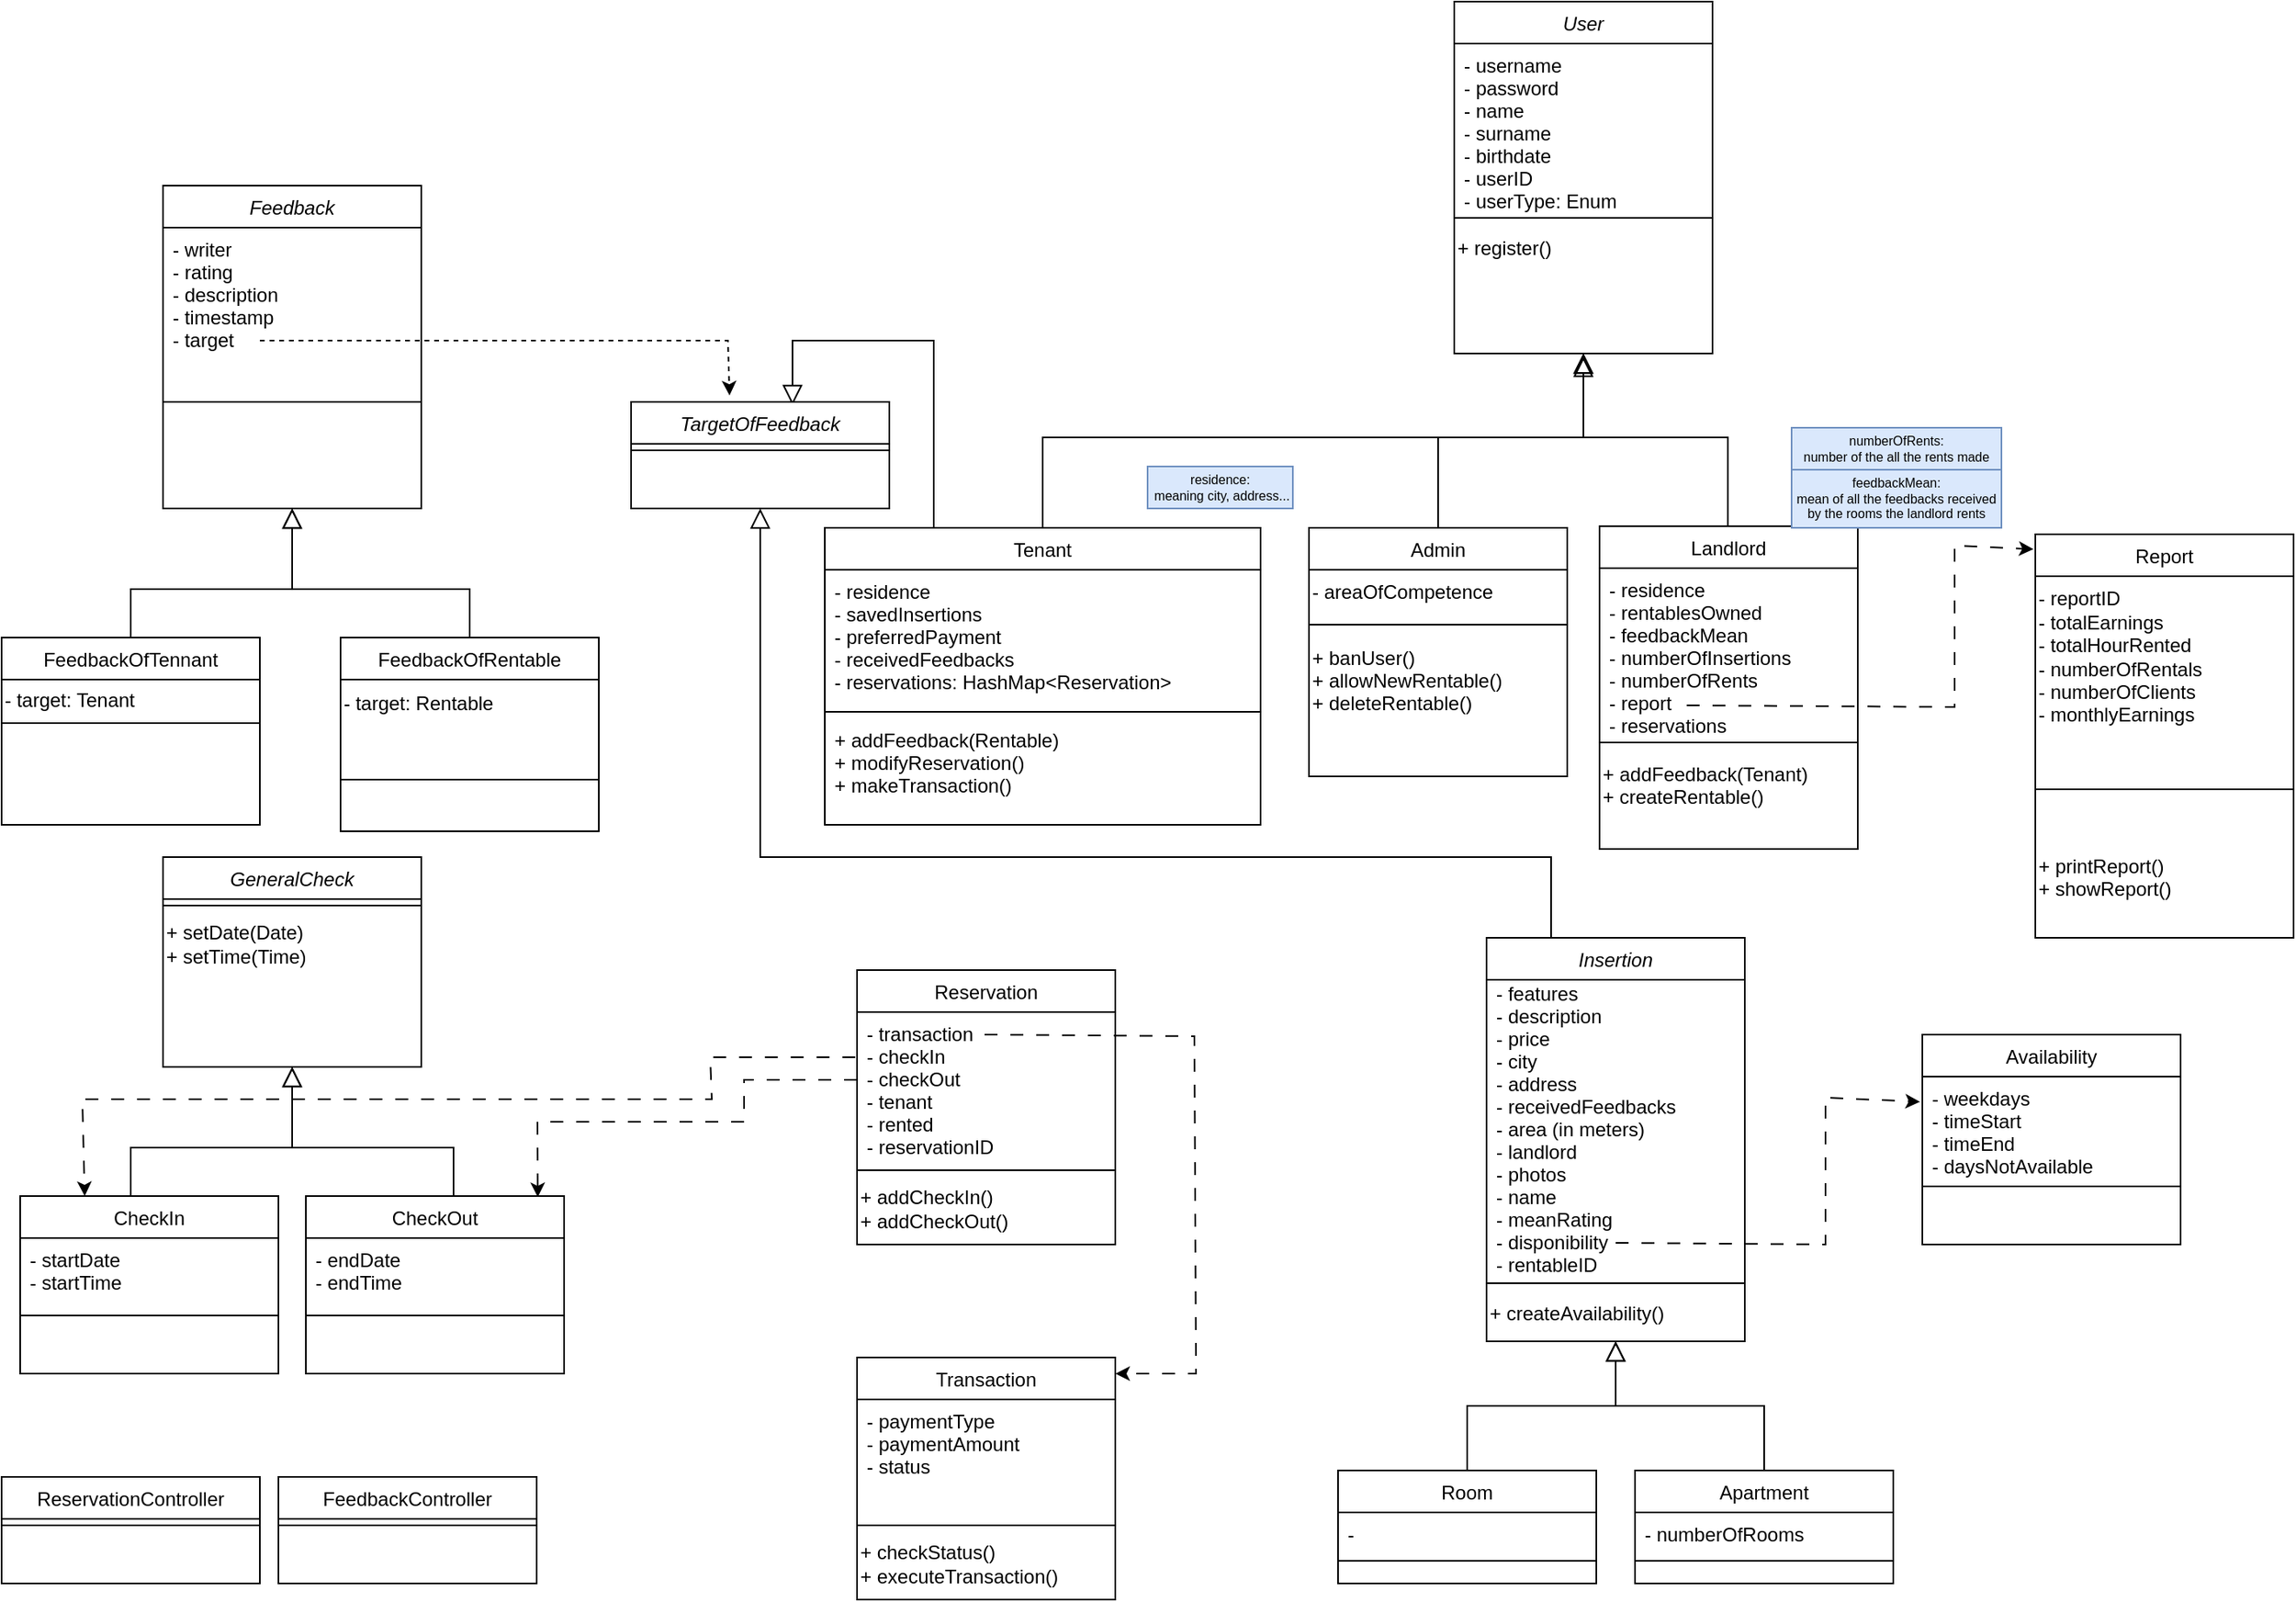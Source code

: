 <mxfile version="22.1.3" type="github">
  <diagram id="C5RBs43oDa-KdzZeNtuy" name="Page-1">
    <mxGraphModel dx="2195" dy="731" grid="1" gridSize="10" guides="1" tooltips="1" connect="1" arrows="1" fold="1" page="1" pageScale="1" pageWidth="827" pageHeight="1169" math="0" shadow="0">
      <root>
        <mxCell id="WIyWlLk6GJQsqaUBKTNV-0" />
        <mxCell id="WIyWlLk6GJQsqaUBKTNV-1" parent="WIyWlLk6GJQsqaUBKTNV-0" />
        <mxCell id="zkfFHV4jXpPFQw0GAbJ--0" value="User" style="swimlane;fontStyle=2;align=center;verticalAlign=top;childLayout=stackLayout;horizontal=1;startSize=26;horizontalStack=0;resizeParent=1;resizeLast=0;collapsible=1;marginBottom=0;rounded=0;shadow=0;strokeWidth=1;" parent="WIyWlLk6GJQsqaUBKTNV-1" vertex="1">
          <mxGeometry x="220" y="40" width="160" height="218" as="geometry">
            <mxRectangle x="220" y="40" width="160" height="26" as="alternateBounds" />
          </mxGeometry>
        </mxCell>
        <mxCell id="zkfFHV4jXpPFQw0GAbJ--1" value="- username&#xa;- password&#xa;- name&#xa;- surname&#xa;- birthdate&#xa;- userID&#xa;- userType: Enum&#xa;" style="text;align=left;verticalAlign=top;spacingLeft=4;spacingRight=4;overflow=hidden;rotatable=0;points=[[0,0.5],[1,0.5]];portConstraint=eastwest;" parent="zkfFHV4jXpPFQw0GAbJ--0" vertex="1">
          <mxGeometry y="26" width="160" height="104" as="geometry" />
        </mxCell>
        <mxCell id="zkfFHV4jXpPFQw0GAbJ--4" value="" style="line;html=1;strokeWidth=1;align=left;verticalAlign=middle;spacingTop=-1;spacingLeft=3;spacingRight=3;rotatable=0;labelPosition=right;points=[];portConstraint=eastwest;" parent="zkfFHV4jXpPFQw0GAbJ--0" vertex="1">
          <mxGeometry y="130" width="160" height="8" as="geometry" />
        </mxCell>
        <mxCell id="p2NiV_iMH0gN7rx2WyT5-13" value="+ register()" style="text;html=1;align=left;verticalAlign=middle;resizable=0;points=[];autosize=1;strokeColor=none;fillColor=none;" parent="zkfFHV4jXpPFQw0GAbJ--0" vertex="1">
          <mxGeometry y="138" width="160" height="30" as="geometry" />
        </mxCell>
        <mxCell id="zkfFHV4jXpPFQw0GAbJ--6" value="Tenant" style="swimlane;fontStyle=0;align=center;verticalAlign=top;childLayout=stackLayout;horizontal=1;startSize=26;horizontalStack=0;resizeParent=1;resizeLast=0;collapsible=1;marginBottom=0;rounded=0;shadow=0;strokeWidth=1;" parent="WIyWlLk6GJQsqaUBKTNV-1" vertex="1">
          <mxGeometry x="-170" y="366" width="270" height="184" as="geometry">
            <mxRectangle x="130" y="380" width="160" height="26" as="alternateBounds" />
          </mxGeometry>
        </mxCell>
        <mxCell id="zkfFHV4jXpPFQw0GAbJ--7" value="- residence&#xa;- savedInsertions&#xa;- preferredPayment&#xa;- receivedFeedbacks&#xa;- reservations: HashMap&lt;Reservation&gt;&#xa;&#xa;" style="text;align=left;verticalAlign=top;spacingLeft=4;spacingRight=4;overflow=hidden;rotatable=0;points=[[0,0.5],[1,0.5]];portConstraint=eastwest;" parent="zkfFHV4jXpPFQw0GAbJ--6" vertex="1">
          <mxGeometry y="26" width="270" height="84" as="geometry" />
        </mxCell>
        <mxCell id="zkfFHV4jXpPFQw0GAbJ--9" value="" style="line;html=1;strokeWidth=1;align=left;verticalAlign=middle;spacingTop=-1;spacingLeft=3;spacingRight=3;rotatable=0;labelPosition=right;points=[];portConstraint=eastwest;" parent="zkfFHV4jXpPFQw0GAbJ--6" vertex="1">
          <mxGeometry y="110" width="270" height="8" as="geometry" />
        </mxCell>
        <mxCell id="zkfFHV4jXpPFQw0GAbJ--11" value="+ addFeedback(Rentable)&#xa;+ modifyReservation()&#xa;+ makeTransaction()&#xa;&#xa;" style="text;align=left;verticalAlign=top;spacingLeft=4;spacingRight=4;overflow=hidden;rotatable=0;points=[[0,0.5],[1,0.5]];portConstraint=eastwest;" parent="zkfFHV4jXpPFQw0GAbJ--6" vertex="1">
          <mxGeometry y="118" width="270" height="62" as="geometry" />
        </mxCell>
        <mxCell id="zkfFHV4jXpPFQw0GAbJ--12" value="" style="endArrow=block;endSize=10;endFill=0;shadow=0;strokeWidth=1;rounded=0;edgeStyle=elbowEdgeStyle;elbow=vertical;" parent="WIyWlLk6GJQsqaUBKTNV-1" source="zkfFHV4jXpPFQw0GAbJ--6" target="zkfFHV4jXpPFQw0GAbJ--0" edge="1">
          <mxGeometry width="160" relative="1" as="geometry">
            <mxPoint x="200" y="203" as="sourcePoint" />
            <mxPoint x="200" y="203" as="targetPoint" />
            <Array as="points">
              <mxPoint x="160" y="310" />
            </Array>
          </mxGeometry>
        </mxCell>
        <mxCell id="zkfFHV4jXpPFQw0GAbJ--13" value="Landlord" style="swimlane;fontStyle=0;align=center;verticalAlign=top;childLayout=stackLayout;horizontal=1;startSize=26;horizontalStack=0;resizeParent=1;resizeLast=0;collapsible=1;marginBottom=0;rounded=0;shadow=0;strokeWidth=1;" parent="WIyWlLk6GJQsqaUBKTNV-1" vertex="1">
          <mxGeometry x="310" y="365" width="160" height="200" as="geometry">
            <mxRectangle x="340" y="380" width="170" height="26" as="alternateBounds" />
          </mxGeometry>
        </mxCell>
        <mxCell id="zkfFHV4jXpPFQw0GAbJ--14" value="- residence&#xa;- rentablesOwned&#xa;- feedbackMean&#xa;- numberOfInsertions&#xa;- numberOfRents&#xa;- report&#xa;- reservations&#xa;" style="text;align=left;verticalAlign=top;spacingLeft=4;spacingRight=4;overflow=hidden;rotatable=0;points=[[0,0.5],[1,0.5]];portConstraint=eastwest;" parent="zkfFHV4jXpPFQw0GAbJ--13" vertex="1">
          <mxGeometry y="26" width="160" height="104" as="geometry" />
        </mxCell>
        <mxCell id="zkfFHV4jXpPFQw0GAbJ--15" value="" style="line;html=1;strokeWidth=1;align=left;verticalAlign=middle;spacingTop=-1;spacingLeft=3;spacingRight=3;rotatable=0;labelPosition=right;points=[];portConstraint=eastwest;" parent="zkfFHV4jXpPFQw0GAbJ--13" vertex="1">
          <mxGeometry y="130" width="160" height="8" as="geometry" />
        </mxCell>
        <mxCell id="p2NiV_iMH0gN7rx2WyT5-9" value="&lt;div&gt;+ addFeedback(Tenant)&lt;/div&gt;&lt;div&gt;+ createRentable()&lt;/div&gt;&lt;div&gt;&lt;br&gt;&lt;/div&gt;" style="text;html=1;align=left;verticalAlign=middle;resizable=0;points=[];autosize=1;strokeColor=none;fillColor=none;" parent="zkfFHV4jXpPFQw0GAbJ--13" vertex="1">
          <mxGeometry y="138" width="160" height="60" as="geometry" />
        </mxCell>
        <mxCell id="zkfFHV4jXpPFQw0GAbJ--16" value="" style="endArrow=block;endSize=10;endFill=0;shadow=0;strokeWidth=1;rounded=0;edgeStyle=elbowEdgeStyle;elbow=vertical;" parent="WIyWlLk6GJQsqaUBKTNV-1" edge="1">
          <mxGeometry width="160" relative="1" as="geometry">
            <mxPoint x="389.52" y="365" as="sourcePoint" />
            <mxPoint x="300" y="260" as="targetPoint" />
            <Array as="points">
              <mxPoint x="350" y="310" />
            </Array>
          </mxGeometry>
        </mxCell>
        <mxCell id="zkfFHV4jXpPFQw0GAbJ--17" value="FeedbackOfTennant" style="swimlane;fontStyle=0;align=center;verticalAlign=top;childLayout=stackLayout;horizontal=1;startSize=26;horizontalStack=0;resizeParent=1;resizeLast=0;collapsible=1;marginBottom=0;rounded=0;shadow=0;strokeWidth=1;" parent="WIyWlLk6GJQsqaUBKTNV-1" vertex="1">
          <mxGeometry x="-680" y="434" width="160" height="116" as="geometry">
            <mxRectangle x="550" y="140" width="160" height="26" as="alternateBounds" />
          </mxGeometry>
        </mxCell>
        <mxCell id="zkfFHV4jXpPFQw0GAbJ--23" value="" style="line;html=1;strokeWidth=1;align=left;verticalAlign=middle;spacingTop=-1;spacingLeft=3;spacingRight=3;rotatable=0;labelPosition=right;points=[];portConstraint=eastwest;" parent="zkfFHV4jXpPFQw0GAbJ--17" vertex="1">
          <mxGeometry y="26" width="160" height="54" as="geometry" />
        </mxCell>
        <mxCell id="wfxfI5iOZnwXjlkPvfiG-5" value="Report" style="swimlane;fontStyle=0;align=center;verticalAlign=top;childLayout=stackLayout;horizontal=1;startSize=26;horizontalStack=0;resizeParent=1;resizeLast=0;collapsible=1;marginBottom=0;rounded=0;shadow=0;strokeWidth=1;" parent="WIyWlLk6GJQsqaUBKTNV-1" vertex="1">
          <mxGeometry x="580" y="370" width="160" height="250" as="geometry">
            <mxRectangle x="340" y="380" width="170" height="26" as="alternateBounds" />
          </mxGeometry>
        </mxCell>
        <mxCell id="p2NiV_iMH0gN7rx2WyT5-6" value="&lt;div&gt;- reportID&lt;/div&gt;&lt;div&gt;- totalEarnings&lt;/div&gt;&lt;div&gt;- totalHourRented&lt;/div&gt;&lt;div&gt;- numberOfRentals&lt;/div&gt;&lt;div&gt;- numberOfClients&lt;br&gt;&lt;/div&gt;&lt;div&gt;- monthlyEarnings&lt;br&gt;&lt;/div&gt;" style="text;html=1;align=left;verticalAlign=middle;resizable=0;points=[];autosize=1;strokeColor=none;fillColor=none;" parent="wfxfI5iOZnwXjlkPvfiG-5" vertex="1">
          <mxGeometry y="26" width="160" height="100" as="geometry" />
        </mxCell>
        <mxCell id="wfxfI5iOZnwXjlkPvfiG-7" value="" style="line;html=1;strokeWidth=1;align=left;verticalAlign=middle;spacingTop=-1;spacingLeft=3;spacingRight=3;rotatable=0;labelPosition=right;points=[];portConstraint=eastwest;" parent="wfxfI5iOZnwXjlkPvfiG-5" vertex="1">
          <mxGeometry y="126" width="160" height="64" as="geometry" />
        </mxCell>
        <mxCell id="p2NiV_iMH0gN7rx2WyT5-11" value="&lt;div&gt;+ printReport()&lt;/div&gt;&lt;div&gt;+ showReport()&lt;/div&gt;&lt;div&gt;&lt;br&gt;&lt;/div&gt;" style="text;html=1;align=left;verticalAlign=middle;resizable=0;points=[];autosize=1;strokeColor=none;fillColor=none;" parent="wfxfI5iOZnwXjlkPvfiG-5" vertex="1">
          <mxGeometry y="190" width="160" height="60" as="geometry" />
        </mxCell>
        <mxCell id="wfxfI5iOZnwXjlkPvfiG-14" value="Insertion" style="swimlane;fontStyle=2;align=center;verticalAlign=top;childLayout=stackLayout;horizontal=1;startSize=26;horizontalStack=0;resizeParent=1;resizeLast=0;collapsible=1;marginBottom=0;rounded=0;shadow=0;strokeWidth=1;" parent="WIyWlLk6GJQsqaUBKTNV-1" vertex="1">
          <mxGeometry x="240" y="620" width="160" height="250" as="geometry">
            <mxRectangle x="340" y="380" width="170" height="26" as="alternateBounds" />
          </mxGeometry>
        </mxCell>
        <mxCell id="wfxfI5iOZnwXjlkPvfiG-15" value="- features&#xa;- description&#xa;- price&#xa;- city&#xa;- address&#xa;- receivedFeedbacks&#xa;- area (in meters)&#xa;- landlord&#xa;- photos&#xa;- name&#xa;- meanRating&#xa;- disponibility&#xa;- rentableID&#xa;&#xa;&#xa;&#xa;&#xa;&#xa;&#xa;" style="text;align=left;verticalAlign=middle;spacingLeft=4;spacingRight=4;overflow=hidden;rotatable=0;points=[[0,0.5],[1,0.5]];portConstraint=eastwest;labelPosition=center;verticalLabelPosition=middle;" parent="wfxfI5iOZnwXjlkPvfiG-14" vertex="1">
          <mxGeometry y="26" width="160" height="184" as="geometry" />
        </mxCell>
        <mxCell id="wfxfI5iOZnwXjlkPvfiG-16" value="" style="line;html=1;strokeWidth=1;align=left;verticalAlign=middle;spacingTop=-1;spacingLeft=3;spacingRight=3;rotatable=0;labelPosition=right;points=[];portConstraint=eastwest;" parent="wfxfI5iOZnwXjlkPvfiG-14" vertex="1">
          <mxGeometry y="210" width="160" height="8" as="geometry" />
        </mxCell>
        <mxCell id="p2NiV_iMH0gN7rx2WyT5-10" value="&lt;div&gt;+ createAvailability()&lt;/div&gt;" style="text;html=1;align=left;verticalAlign=middle;resizable=0;points=[];autosize=1;strokeColor=none;fillColor=none;" parent="wfxfI5iOZnwXjlkPvfiG-14" vertex="1">
          <mxGeometry y="218" width="160" height="30" as="geometry" />
        </mxCell>
        <mxCell id="wfxfI5iOZnwXjlkPvfiG-17" value="Room" style="swimlane;fontStyle=0;align=center;verticalAlign=top;childLayout=stackLayout;horizontal=1;startSize=26;horizontalStack=0;resizeParent=1;resizeLast=0;collapsible=1;marginBottom=0;rounded=0;shadow=0;strokeWidth=1;" parent="WIyWlLk6GJQsqaUBKTNV-1" vertex="1">
          <mxGeometry x="148" y="950" width="160" height="70" as="geometry">
            <mxRectangle x="340" y="380" width="170" height="26" as="alternateBounds" />
          </mxGeometry>
        </mxCell>
        <mxCell id="wfxfI5iOZnwXjlkPvfiG-18" value="- " style="text;align=left;verticalAlign=top;spacingLeft=4;spacingRight=4;overflow=hidden;rotatable=0;points=[[0,0.5],[1,0.5]];portConstraint=eastwest;" parent="wfxfI5iOZnwXjlkPvfiG-17" vertex="1">
          <mxGeometry y="26" width="160" height="26" as="geometry" />
        </mxCell>
        <mxCell id="wfxfI5iOZnwXjlkPvfiG-19" value="" style="line;html=1;strokeWidth=1;align=left;verticalAlign=middle;spacingTop=-1;spacingLeft=3;spacingRight=3;rotatable=0;labelPosition=right;points=[];portConstraint=eastwest;" parent="wfxfI5iOZnwXjlkPvfiG-17" vertex="1">
          <mxGeometry y="52" width="160" height="8" as="geometry" />
        </mxCell>
        <mxCell id="wfxfI5iOZnwXjlkPvfiG-20" value="Apartment" style="swimlane;fontStyle=0;align=center;verticalAlign=top;childLayout=stackLayout;horizontal=1;startSize=26;horizontalStack=0;resizeParent=1;resizeLast=0;collapsible=1;marginBottom=0;rounded=0;shadow=0;strokeWidth=1;" parent="WIyWlLk6GJQsqaUBKTNV-1" vertex="1">
          <mxGeometry x="332" y="950" width="160" height="70" as="geometry">
            <mxRectangle x="340" y="380" width="170" height="26" as="alternateBounds" />
          </mxGeometry>
        </mxCell>
        <mxCell id="wfxfI5iOZnwXjlkPvfiG-21" value="- numberOfRooms" style="text;align=left;verticalAlign=top;spacingLeft=4;spacingRight=4;overflow=hidden;rotatable=0;points=[[0,0.5],[1,0.5]];portConstraint=eastwest;" parent="wfxfI5iOZnwXjlkPvfiG-20" vertex="1">
          <mxGeometry y="26" width="160" height="26" as="geometry" />
        </mxCell>
        <mxCell id="wfxfI5iOZnwXjlkPvfiG-22" value="" style="line;html=1;strokeWidth=1;align=left;verticalAlign=middle;spacingTop=-1;spacingLeft=3;spacingRight=3;rotatable=0;labelPosition=right;points=[];portConstraint=eastwest;" parent="wfxfI5iOZnwXjlkPvfiG-20" vertex="1">
          <mxGeometry y="52" width="160" height="8" as="geometry" />
        </mxCell>
        <mxCell id="wfxfI5iOZnwXjlkPvfiG-23" value="Reservation" style="swimlane;fontStyle=0;align=center;verticalAlign=top;childLayout=stackLayout;horizontal=1;startSize=26;horizontalStack=0;resizeParent=1;resizeLast=0;collapsible=1;marginBottom=0;rounded=0;shadow=0;strokeWidth=1;" parent="WIyWlLk6GJQsqaUBKTNV-1" vertex="1">
          <mxGeometry x="-150" y="640" width="160" height="170" as="geometry">
            <mxRectangle x="340" y="380" width="170" height="26" as="alternateBounds" />
          </mxGeometry>
        </mxCell>
        <mxCell id="wfxfI5iOZnwXjlkPvfiG-24" value="- transaction&#xa;- checkIn&#xa;- checkOut&#xa;- tenant&#xa;- rented&#xa;- reservationID&#xa;&#xa;" style="text;align=left;verticalAlign=top;spacingLeft=4;spacingRight=4;overflow=hidden;rotatable=0;points=[[0,0.5],[1,0.5]];portConstraint=eastwest;" parent="wfxfI5iOZnwXjlkPvfiG-23" vertex="1">
          <mxGeometry y="26" width="160" height="94" as="geometry" />
        </mxCell>
        <mxCell id="wfxfI5iOZnwXjlkPvfiG-25" value="" style="line;html=1;strokeWidth=1;align=left;verticalAlign=middle;spacingTop=-1;spacingLeft=3;spacingRight=3;rotatable=0;labelPosition=right;points=[];portConstraint=eastwest;" parent="wfxfI5iOZnwXjlkPvfiG-23" vertex="1">
          <mxGeometry y="120" width="160" height="8" as="geometry" />
        </mxCell>
        <mxCell id="p2NiV_iMH0gN7rx2WyT5-7" value="&lt;div&gt;+ addCheckIn()&lt;/div&gt;&lt;div&gt;+ addCheckOut()&lt;/div&gt;" style="text;html=1;align=left;verticalAlign=middle;resizable=0;points=[];autosize=1;strokeColor=none;fillColor=none;" parent="wfxfI5iOZnwXjlkPvfiG-23" vertex="1">
          <mxGeometry y="128" width="160" height="40" as="geometry" />
        </mxCell>
        <mxCell id="wfxfI5iOZnwXjlkPvfiG-26" value="Transaction" style="swimlane;fontStyle=0;align=center;verticalAlign=top;childLayout=stackLayout;horizontal=1;startSize=26;horizontalStack=0;resizeParent=1;resizeLast=0;collapsible=1;marginBottom=0;rounded=0;shadow=0;strokeWidth=1;" parent="WIyWlLk6GJQsqaUBKTNV-1" vertex="1">
          <mxGeometry x="-150" y="880" width="160" height="150" as="geometry">
            <mxRectangle x="340" y="380" width="170" height="26" as="alternateBounds" />
          </mxGeometry>
        </mxCell>
        <mxCell id="wfxfI5iOZnwXjlkPvfiG-27" value="- paymentType&#xa;- paymentAmount&#xa;- status&#xa;" style="text;align=left;verticalAlign=top;spacingLeft=4;spacingRight=4;overflow=hidden;rotatable=0;points=[[0,0.5],[1,0.5]];portConstraint=eastwest;" parent="wfxfI5iOZnwXjlkPvfiG-26" vertex="1">
          <mxGeometry y="26" width="160" height="74" as="geometry" />
        </mxCell>
        <mxCell id="wfxfI5iOZnwXjlkPvfiG-28" value="" style="line;html=1;strokeWidth=1;align=left;verticalAlign=middle;spacingTop=-1;spacingLeft=3;spacingRight=3;rotatable=0;labelPosition=right;points=[];portConstraint=eastwest;" parent="wfxfI5iOZnwXjlkPvfiG-26" vertex="1">
          <mxGeometry y="100" width="160" height="8" as="geometry" />
        </mxCell>
        <mxCell id="p2NiV_iMH0gN7rx2WyT5-8" value="&lt;div&gt;+ checkStatus()&lt;br&gt;&lt;/div&gt;&lt;div&gt;+ executeTransaction()&lt;br&gt;&lt;/div&gt;" style="text;html=1;align=left;verticalAlign=middle;resizable=0;points=[];autosize=1;strokeColor=none;fillColor=none;" parent="wfxfI5iOZnwXjlkPvfiG-26" vertex="1">
          <mxGeometry y="108" width="160" height="40" as="geometry" />
        </mxCell>
        <mxCell id="wfxfI5iOZnwXjlkPvfiG-55" value="Feedback" style="swimlane;fontStyle=2;align=center;verticalAlign=top;childLayout=stackLayout;horizontal=1;startSize=26;horizontalStack=0;resizeParent=1;resizeLast=0;collapsible=1;marginBottom=0;rounded=0;shadow=0;strokeWidth=1;" parent="WIyWlLk6GJQsqaUBKTNV-1" vertex="1">
          <mxGeometry x="-580" y="154" width="160" height="200" as="geometry">
            <mxRectangle x="340" y="380" width="170" height="26" as="alternateBounds" />
          </mxGeometry>
        </mxCell>
        <mxCell id="wfxfI5iOZnwXjlkPvfiG-56" value="- writer&#xa;- rating&#xa;- description&#xa;- timestamp&#xa;- target&#xa;" style="text;align=left;verticalAlign=top;spacingLeft=4;spacingRight=4;overflow=hidden;rotatable=0;points=[[0,0.5],[1,0.5]];portConstraint=eastwest;" parent="wfxfI5iOZnwXjlkPvfiG-55" vertex="1">
          <mxGeometry y="26" width="160" height="104" as="geometry" />
        </mxCell>
        <mxCell id="wfxfI5iOZnwXjlkPvfiG-74" value="" style="endArrow=block;endSize=10;endFill=0;shadow=0;strokeWidth=1;rounded=0;edgeStyle=elbowEdgeStyle;elbow=vertical;exitX=0.25;exitY=0;exitDx=0;exitDy=0;" parent="wfxfI5iOZnwXjlkPvfiG-55" source="zkfFHV4jXpPFQw0GAbJ--6" edge="1">
          <mxGeometry width="160" relative="1" as="geometry">
            <mxPoint x="30" y="160.0" as="sourcePoint" />
            <mxPoint x="390" y="136" as="targetPoint" />
            <Array as="points">
              <mxPoint x="480" y="96" />
            </Array>
          </mxGeometry>
        </mxCell>
        <mxCell id="wfxfI5iOZnwXjlkPvfiG-57" value="" style="line;html=1;strokeWidth=1;align=left;verticalAlign=middle;spacingTop=-1;spacingLeft=3;spacingRight=3;rotatable=0;labelPosition=right;points=[];portConstraint=eastwest;" parent="wfxfI5iOZnwXjlkPvfiG-55" vertex="1">
          <mxGeometry y="130" width="160" height="8" as="geometry" />
        </mxCell>
        <mxCell id="wfxfI5iOZnwXjlkPvfiG-60" value="" style="endArrow=block;endSize=10;endFill=0;shadow=0;strokeWidth=1;rounded=0;edgeStyle=elbowEdgeStyle;elbow=vertical;exitX=0.5;exitY=0;exitDx=0;exitDy=0;" parent="WIyWlLk6GJQsqaUBKTNV-1" source="wfxfI5iOZnwXjlkPvfiG-2" edge="1">
          <mxGeometry width="160" relative="1" as="geometry">
            <mxPoint x="10" y="358.0" as="sourcePoint" />
            <mxPoint x="300" y="258" as="targetPoint" />
            <Array as="points">
              <mxPoint x="260" y="310" />
            </Array>
          </mxGeometry>
        </mxCell>
        <mxCell id="wfxfI5iOZnwXjlkPvfiG-61" value="" style="endArrow=block;endSize=10;endFill=0;shadow=0;strokeWidth=1;rounded=0;edgeStyle=elbowEdgeStyle;elbow=vertical;" parent="WIyWlLk6GJQsqaUBKTNV-1" edge="1">
          <mxGeometry width="160" relative="1" as="geometry">
            <mxPoint x="-390" y="434" as="sourcePoint" />
            <mxPoint x="-500" y="354" as="targetPoint" />
            <Array as="points">
              <mxPoint x="-450" y="404" />
            </Array>
          </mxGeometry>
        </mxCell>
        <mxCell id="wfxfI5iOZnwXjlkPvfiG-62" value="" style="endArrow=block;endSize=10;endFill=0;shadow=0;strokeWidth=1;rounded=0;edgeStyle=elbowEdgeStyle;elbow=vertical;" parent="WIyWlLk6GJQsqaUBKTNV-1" edge="1">
          <mxGeometry width="160" relative="1" as="geometry">
            <mxPoint x="-600" y="434" as="sourcePoint" />
            <mxPoint x="-500" y="354" as="targetPoint" />
            <Array as="points">
              <mxPoint x="-550" y="404" />
            </Array>
          </mxGeometry>
        </mxCell>
        <mxCell id="wfxfI5iOZnwXjlkPvfiG-63" value="" style="endArrow=block;endSize=10;endFill=0;shadow=0;strokeWidth=1;rounded=0;edgeStyle=elbowEdgeStyle;elbow=vertical;exitX=0.5;exitY=0;exitDx=0;exitDy=0;" parent="WIyWlLk6GJQsqaUBKTNV-1" source="wfxfI5iOZnwXjlkPvfiG-17" edge="1">
          <mxGeometry width="160" relative="1" as="geometry">
            <mxPoint x="310" y="890" as="sourcePoint" />
            <mxPoint x="320" y="870" as="targetPoint" />
            <Array as="points" />
          </mxGeometry>
        </mxCell>
        <mxCell id="wfxfI5iOZnwXjlkPvfiG-64" value="" style="endArrow=block;endSize=10;endFill=0;shadow=0;strokeWidth=1;rounded=0;edgeStyle=elbowEdgeStyle;elbow=vertical;exitX=0.5;exitY=0;exitDx=0;exitDy=0;entryX=0.5;entryY=1;entryDx=0;entryDy=0;" parent="WIyWlLk6GJQsqaUBKTNV-1" source="wfxfI5iOZnwXjlkPvfiG-20" target="wfxfI5iOZnwXjlkPvfiG-14" edge="1">
          <mxGeometry width="160" relative="1" as="geometry">
            <mxPoint x="320" y="900" as="sourcePoint" />
            <mxPoint x="390" y="790" as="targetPoint" />
            <Array as="points" />
          </mxGeometry>
        </mxCell>
        <mxCell id="wfxfI5iOZnwXjlkPvfiG-65" value="&lt;div style=&quot;font-size: 8px;&quot;&gt;feedbackMean:&lt;/div&gt;mean of all the feedbacks received by the rooms the landlord rents" style="text;html=1;strokeColor=#6c8ebf;fillColor=#dae8fc;align=center;verticalAlign=middle;whiteSpace=wrap;rounded=0;fontSize=8;" parent="WIyWlLk6GJQsqaUBKTNV-1" vertex="1">
          <mxGeometry x="429" y="330" width="130" height="36" as="geometry" />
        </mxCell>
        <mxCell id="wfxfI5iOZnwXjlkPvfiG-66" value="&lt;div style=&quot;font-size: 8px;&quot;&gt;numberOfRents:&lt;/div&gt;number of the all the rents made " style="text;html=1;strokeColor=#6c8ebf;fillColor=#dae8fc;align=center;verticalAlign=middle;whiteSpace=wrap;rounded=0;fontSize=8;" parent="WIyWlLk6GJQsqaUBKTNV-1" vertex="1">
          <mxGeometry x="429" y="304" width="130" height="26" as="geometry" />
        </mxCell>
        <mxCell id="wfxfI5iOZnwXjlkPvfiG-71" value="TargetOfFeedback" style="swimlane;fontStyle=2;align=center;verticalAlign=top;childLayout=stackLayout;horizontal=1;startSize=26;horizontalStack=0;resizeParent=1;resizeLast=0;collapsible=1;marginBottom=0;rounded=0;shadow=0;strokeWidth=1;" parent="WIyWlLk6GJQsqaUBKTNV-1" vertex="1">
          <mxGeometry x="-290" y="288" width="160" height="66" as="geometry">
            <mxRectangle x="340" y="380" width="170" height="26" as="alternateBounds" />
          </mxGeometry>
        </mxCell>
        <mxCell id="wfxfI5iOZnwXjlkPvfiG-73" value="" style="line;html=1;strokeWidth=1;align=left;verticalAlign=middle;spacingTop=-1;spacingLeft=3;spacingRight=3;rotatable=0;labelPosition=right;points=[];portConstraint=eastwest;" parent="wfxfI5iOZnwXjlkPvfiG-71" vertex="1">
          <mxGeometry y="26" width="160" height="8" as="geometry" />
        </mxCell>
        <mxCell id="wfxfI5iOZnwXjlkPvfiG-72" value="&#xa;" style="text;align=left;verticalAlign=top;spacingLeft=4;spacingRight=4;overflow=hidden;rotatable=0;points=[[0,0.5],[1,0.5]];portConstraint=eastwest;" parent="wfxfI5iOZnwXjlkPvfiG-71" vertex="1">
          <mxGeometry y="34" width="160" height="26" as="geometry" />
        </mxCell>
        <mxCell id="wfxfI5iOZnwXjlkPvfiG-76" value="" style="endArrow=block;endSize=10;endFill=0;shadow=0;strokeWidth=1;rounded=0;edgeStyle=elbowEdgeStyle;elbow=vertical;exitX=0.25;exitY=0;exitDx=0;exitDy=0;entryX=0.5;entryY=1;entryDx=0;entryDy=0;" parent="WIyWlLk6GJQsqaUBKTNV-1" source="wfxfI5iOZnwXjlkPvfiG-14" target="wfxfI5iOZnwXjlkPvfiG-71" edge="1">
          <mxGeometry width="160" relative="1" as="geometry">
            <mxPoint x="319" y="572" as="sourcePoint" />
            <mxPoint x="-100" y="530" as="targetPoint" />
            <Array as="points">
              <mxPoint x="40" y="570" />
            </Array>
          </mxGeometry>
        </mxCell>
        <mxCell id="wfxfI5iOZnwXjlkPvfiG-2" value="Admin" style="swimlane;fontStyle=0;align=center;verticalAlign=top;childLayout=stackLayout;horizontal=1;startSize=26;horizontalStack=0;resizeParent=1;resizeLast=0;collapsible=1;marginBottom=0;rounded=0;shadow=0;strokeWidth=1;" parent="WIyWlLk6GJQsqaUBKTNV-1" vertex="1">
          <mxGeometry x="130" y="366" width="160" height="154" as="geometry">
            <mxRectangle x="340" y="380" width="170" height="26" as="alternateBounds" />
          </mxGeometry>
        </mxCell>
        <mxCell id="wfxfI5iOZnwXjlkPvfiG-67" value="- areaOfCompetence" style="text;html=1;align=left;verticalAlign=top;resizable=0;points=[];autosize=1;strokeColor=none;fillColor=none;" parent="wfxfI5iOZnwXjlkPvfiG-2" vertex="1">
          <mxGeometry y="26" width="160" height="30" as="geometry" />
        </mxCell>
        <mxCell id="wfxfI5iOZnwXjlkPvfiG-4" value="" style="line;html=1;strokeWidth=1;align=left;verticalAlign=middle;spacingTop=-1;spacingLeft=3;spacingRight=3;rotatable=0;labelPosition=right;points=[];portConstraint=eastwest;" parent="wfxfI5iOZnwXjlkPvfiG-2" vertex="1">
          <mxGeometry y="56" width="160" height="8" as="geometry" />
        </mxCell>
        <mxCell id="p2NiV_iMH0gN7rx2WyT5-12" value="&lt;div&gt;+ banUser()&lt;/div&gt;&lt;div&gt;+ allowNewRentable()&lt;/div&gt;&lt;div&gt;+ deleteRentable()&lt;/div&gt;&lt;div&gt;&lt;br&gt;&lt;/div&gt;&lt;div&gt;&lt;br&gt;&lt;/div&gt;" style="text;html=1;align=left;verticalAlign=middle;resizable=0;points=[];autosize=1;strokeColor=none;fillColor=none;" parent="wfxfI5iOZnwXjlkPvfiG-2" vertex="1">
          <mxGeometry y="64" width="160" height="90" as="geometry" />
        </mxCell>
        <mxCell id="wfxfI5iOZnwXjlkPvfiG-53" value="&lt;div style=&quot;font-size: 8px;&quot;&gt;residence:&lt;/div&gt;&lt;div style=&quot;font-size: 8px;&quot;&gt;&amp;nbsp;meaning city, address...&lt;/div&gt;" style="text;html=1;strokeColor=#6c8ebf;fillColor=#dae8fc;align=center;verticalAlign=middle;whiteSpace=wrap;rounded=0;fontSize=8;" parent="WIyWlLk6GJQsqaUBKTNV-1" vertex="1">
          <mxGeometry x="30" y="328" width="90" height="26" as="geometry" />
        </mxCell>
        <mxCell id="wfxfI5iOZnwXjlkPvfiG-78" value="" style="endArrow=classic;html=1;rounded=0;dashed=1;" parent="WIyWlLk6GJQsqaUBKTNV-1" edge="1">
          <mxGeometry width="50" height="50" relative="1" as="geometry">
            <mxPoint x="-520" y="250" as="sourcePoint" />
            <mxPoint x="-229" y="284" as="targetPoint" />
            <Array as="points">
              <mxPoint x="-230" y="250" />
            </Array>
          </mxGeometry>
        </mxCell>
        <mxCell id="wfxfI5iOZnwXjlkPvfiG-79" value="" style="endArrow=classic;html=1;rounded=0;entryX=-0.007;entryY=0.037;entryDx=0;entryDy=0;entryPerimeter=0;dashed=1;dashPattern=8 8;" parent="WIyWlLk6GJQsqaUBKTNV-1" target="wfxfI5iOZnwXjlkPvfiG-5" edge="1">
          <mxGeometry width="50" height="50" relative="1" as="geometry">
            <mxPoint x="364" y="476" as="sourcePoint" />
            <mxPoint x="580" y="410" as="targetPoint" />
            <Array as="points">
              <mxPoint x="530" y="477" />
              <mxPoint x="530" y="377" />
            </Array>
          </mxGeometry>
        </mxCell>
        <mxCell id="wfxfI5iOZnwXjlkPvfiG-8" value="Availability" style="swimlane;fontStyle=0;align=center;verticalAlign=top;childLayout=stackLayout;horizontal=1;startSize=26;horizontalStack=0;resizeParent=1;resizeLast=0;collapsible=1;marginBottom=0;rounded=0;shadow=0;strokeWidth=1;" parent="WIyWlLk6GJQsqaUBKTNV-1" vertex="1">
          <mxGeometry x="510" y="680" width="160" height="130" as="geometry">
            <mxRectangle x="340" y="380" width="170" height="26" as="alternateBounds" />
          </mxGeometry>
        </mxCell>
        <mxCell id="wfxfI5iOZnwXjlkPvfiG-9" value="- weekdays&#xa;- timeStart&#xa;- timeEnd&#xa;- daysNotAvailable&#xa;&#xa;&#xa;" style="text;align=left;verticalAlign=top;spacingLeft=4;spacingRight=4;overflow=hidden;rotatable=0;points=[[0,0.5],[1,0.5]];portConstraint=eastwest;" parent="wfxfI5iOZnwXjlkPvfiG-8" vertex="1">
          <mxGeometry y="26" width="160" height="64" as="geometry" />
        </mxCell>
        <mxCell id="wfxfI5iOZnwXjlkPvfiG-10" value="" style="line;html=1;strokeWidth=1;align=left;verticalAlign=middle;spacingTop=-1;spacingLeft=3;spacingRight=3;rotatable=0;labelPosition=right;points=[];portConstraint=eastwest;" parent="wfxfI5iOZnwXjlkPvfiG-8" vertex="1">
          <mxGeometry y="90" width="160" height="8" as="geometry" />
        </mxCell>
        <mxCell id="wfxfI5iOZnwXjlkPvfiG-80" value="" style="endArrow=classic;html=1;rounded=0;entryX=-0.009;entryY=0.244;entryDx=0;entryDy=0;entryPerimeter=0;dashed=1;dashPattern=8 8;" parent="WIyWlLk6GJQsqaUBKTNV-1" target="wfxfI5iOZnwXjlkPvfiG-9" edge="1">
          <mxGeometry width="50" height="50" relative="1" as="geometry">
            <mxPoint x="320" y="809" as="sourcePoint" />
            <mxPoint x="534" y="719" as="targetPoint" />
            <Array as="points">
              <mxPoint x="450" y="810" />
              <mxPoint x="450" y="719" />
            </Array>
          </mxGeometry>
        </mxCell>
        <mxCell id="wfxfI5iOZnwXjlkPvfiG-81" value="CheckIn" style="swimlane;fontStyle=0;align=center;verticalAlign=top;childLayout=stackLayout;horizontal=1;startSize=26;horizontalStack=0;resizeParent=1;resizeLast=0;collapsible=1;marginBottom=0;rounded=0;shadow=0;strokeWidth=1;" parent="WIyWlLk6GJQsqaUBKTNV-1" vertex="1">
          <mxGeometry x="-668.5" y="780" width="160" height="110" as="geometry">
            <mxRectangle x="340" y="380" width="170" height="26" as="alternateBounds" />
          </mxGeometry>
        </mxCell>
        <mxCell id="wfxfI5iOZnwXjlkPvfiG-82" value="- startDate&#xa;- startTime&#xa;" style="text;align=left;verticalAlign=top;spacingLeft=4;spacingRight=4;overflow=hidden;rotatable=0;points=[[0,0.5],[1,0.5]];portConstraint=eastwest;" parent="wfxfI5iOZnwXjlkPvfiG-81" vertex="1">
          <mxGeometry y="26" width="160" height="44" as="geometry" />
        </mxCell>
        <mxCell id="wfxfI5iOZnwXjlkPvfiG-83" value="" style="line;html=1;strokeWidth=1;align=left;verticalAlign=middle;spacingTop=-1;spacingLeft=3;spacingRight=3;rotatable=0;labelPosition=right;points=[];portConstraint=eastwest;" parent="wfxfI5iOZnwXjlkPvfiG-81" vertex="1">
          <mxGeometry y="70" width="160" height="8" as="geometry" />
        </mxCell>
        <mxCell id="wfxfI5iOZnwXjlkPvfiG-85" value="CheckOut" style="swimlane;fontStyle=0;align=center;verticalAlign=top;childLayout=stackLayout;horizontal=1;startSize=26;horizontalStack=0;resizeParent=1;resizeLast=0;collapsible=1;marginBottom=0;rounded=0;shadow=0;strokeWidth=1;" parent="WIyWlLk6GJQsqaUBKTNV-1" vertex="1">
          <mxGeometry x="-491.5" y="780" width="160" height="110" as="geometry">
            <mxRectangle x="340" y="380" width="170" height="26" as="alternateBounds" />
          </mxGeometry>
        </mxCell>
        <mxCell id="wfxfI5iOZnwXjlkPvfiG-86" value="- endDate&#xa;- endTime&#xa;" style="text;align=left;verticalAlign=top;spacingLeft=4;spacingRight=4;overflow=hidden;rotatable=0;points=[[0,0.5],[1,0.5]];portConstraint=eastwest;" parent="wfxfI5iOZnwXjlkPvfiG-85" vertex="1">
          <mxGeometry y="26" width="160" height="44" as="geometry" />
        </mxCell>
        <mxCell id="wfxfI5iOZnwXjlkPvfiG-87" value="" style="line;html=1;strokeWidth=1;align=left;verticalAlign=middle;spacingTop=-1;spacingLeft=3;spacingRight=3;rotatable=0;labelPosition=right;points=[];portConstraint=eastwest;" parent="wfxfI5iOZnwXjlkPvfiG-85" vertex="1">
          <mxGeometry y="70" width="160" height="8" as="geometry" />
        </mxCell>
        <mxCell id="wfxfI5iOZnwXjlkPvfiG-88" value="GeneralCheck" style="swimlane;fontStyle=2;align=center;verticalAlign=top;childLayout=stackLayout;horizontal=1;startSize=26;horizontalStack=0;resizeParent=1;resizeLast=0;collapsible=1;marginBottom=0;rounded=0;shadow=0;strokeWidth=1;" parent="WIyWlLk6GJQsqaUBKTNV-1" vertex="1">
          <mxGeometry x="-580" y="570" width="160" height="130" as="geometry">
            <mxRectangle x="340" y="380" width="170" height="26" as="alternateBounds" />
          </mxGeometry>
        </mxCell>
        <mxCell id="wfxfI5iOZnwXjlkPvfiG-90" value="" style="line;html=1;strokeWidth=1;align=left;verticalAlign=middle;spacingTop=-1;spacingLeft=3;spacingRight=3;rotatable=0;labelPosition=right;points=[];portConstraint=eastwest;" parent="wfxfI5iOZnwXjlkPvfiG-88" vertex="1">
          <mxGeometry y="26" width="160" height="8" as="geometry" />
        </mxCell>
        <mxCell id="p2NiV_iMH0gN7rx2WyT5-14" value="&lt;div&gt;+ setDate(Date)&lt;/div&gt;&lt;div&gt;+ setTime(Time)&lt;br&gt;&lt;/div&gt;" style="text;html=1;align=left;verticalAlign=middle;resizable=0;points=[];autosize=1;strokeColor=none;fillColor=none;" parent="wfxfI5iOZnwXjlkPvfiG-88" vertex="1">
          <mxGeometry y="34" width="160" height="40" as="geometry" />
        </mxCell>
        <mxCell id="wfxfI5iOZnwXjlkPvfiG-91" value="" style="endArrow=block;endSize=10;endFill=0;shadow=0;strokeWidth=1;rounded=0;edgeStyle=elbowEdgeStyle;elbow=vertical;" parent="WIyWlLk6GJQsqaUBKTNV-1" edge="1">
          <mxGeometry width="160" relative="1" as="geometry">
            <mxPoint x="-400" y="780" as="sourcePoint" />
            <mxPoint x="-500" y="700" as="targetPoint" />
            <Array as="points">
              <mxPoint x="-450" y="750" />
            </Array>
          </mxGeometry>
        </mxCell>
        <mxCell id="wfxfI5iOZnwXjlkPvfiG-92" value="" style="endArrow=block;endSize=10;endFill=0;shadow=0;strokeWidth=1;rounded=0;edgeStyle=elbowEdgeStyle;elbow=vertical;" parent="WIyWlLk6GJQsqaUBKTNV-1" edge="1">
          <mxGeometry width="160" relative="1" as="geometry">
            <mxPoint x="-600" y="780" as="sourcePoint" />
            <mxPoint x="-500" y="700" as="targetPoint" />
            <Array as="points">
              <mxPoint x="-550" y="750" />
            </Array>
          </mxGeometry>
        </mxCell>
        <mxCell id="wfxfI5iOZnwXjlkPvfiG-93" value="FeedbackOfRentable" style="swimlane;fontStyle=0;align=center;verticalAlign=top;childLayout=stackLayout;horizontal=1;startSize=26;horizontalStack=0;resizeParent=1;resizeLast=0;collapsible=1;marginBottom=0;rounded=0;shadow=0;strokeWidth=1;" parent="WIyWlLk6GJQsqaUBKTNV-1" vertex="1">
          <mxGeometry x="-470" y="434" width="160" height="120" as="geometry">
            <mxRectangle x="550" y="140" width="160" height="26" as="alternateBounds" />
          </mxGeometry>
        </mxCell>
        <mxCell id="p2NiV_iMH0gN7rx2WyT5-5" value="- target: Rentable" style="text;html=1;align=left;verticalAlign=middle;resizable=0;points=[];autosize=1;strokeColor=none;fillColor=none;" parent="wfxfI5iOZnwXjlkPvfiG-93" vertex="1">
          <mxGeometry y="26" width="160" height="30" as="geometry" />
        </mxCell>
        <mxCell id="wfxfI5iOZnwXjlkPvfiG-94" value="" style="line;html=1;strokeWidth=1;align=left;verticalAlign=middle;spacingTop=-1;spacingLeft=3;spacingRight=3;rotatable=0;labelPosition=right;points=[];portConstraint=eastwest;" parent="wfxfI5iOZnwXjlkPvfiG-93" vertex="1">
          <mxGeometry y="56" width="160" height="64" as="geometry" />
        </mxCell>
        <mxCell id="wfxfI5iOZnwXjlkPvfiG-95" value="ReservationController" style="swimlane;fontStyle=0;align=center;verticalAlign=top;childLayout=stackLayout;horizontal=1;startSize=26;horizontalStack=0;resizeParent=1;resizeLast=0;collapsible=1;marginBottom=0;rounded=0;shadow=0;strokeWidth=1;" parent="WIyWlLk6GJQsqaUBKTNV-1" vertex="1">
          <mxGeometry x="-680" y="954" width="160" height="66" as="geometry">
            <mxRectangle x="550" y="140" width="160" height="26" as="alternateBounds" />
          </mxGeometry>
        </mxCell>
        <mxCell id="wfxfI5iOZnwXjlkPvfiG-96" value="" style="line;html=1;strokeWidth=1;align=left;verticalAlign=middle;spacingTop=-1;spacingLeft=3;spacingRight=3;rotatable=0;labelPosition=right;points=[];portConstraint=eastwest;" parent="wfxfI5iOZnwXjlkPvfiG-95" vertex="1">
          <mxGeometry y="26" width="160" height="8" as="geometry" />
        </mxCell>
        <mxCell id="wfxfI5iOZnwXjlkPvfiG-97" value="FeedbackController" style="swimlane;fontStyle=0;align=center;verticalAlign=top;childLayout=stackLayout;horizontal=1;startSize=26;horizontalStack=0;resizeParent=1;resizeLast=0;collapsible=1;marginBottom=0;rounded=0;shadow=0;strokeWidth=1;" parent="WIyWlLk6GJQsqaUBKTNV-1" vertex="1">
          <mxGeometry x="-508.5" y="954" width="160" height="66" as="geometry">
            <mxRectangle x="550" y="140" width="160" height="26" as="alternateBounds" />
          </mxGeometry>
        </mxCell>
        <mxCell id="wfxfI5iOZnwXjlkPvfiG-98" value="" style="line;html=1;strokeWidth=1;align=left;verticalAlign=middle;spacingTop=-1;spacingLeft=3;spacingRight=3;rotatable=0;labelPosition=right;points=[];portConstraint=eastwest;" parent="wfxfI5iOZnwXjlkPvfiG-97" vertex="1">
          <mxGeometry y="26" width="160" height="8" as="geometry" />
        </mxCell>
        <mxCell id="p2NiV_iMH0gN7rx2WyT5-1" value="" style="endArrow=classic;html=1;rounded=0;dashed=1;dashPattern=8 8;entryX=1;entryY=0.067;entryDx=0;entryDy=0;entryPerimeter=0;" parent="WIyWlLk6GJQsqaUBKTNV-1" target="wfxfI5iOZnwXjlkPvfiG-26" edge="1">
          <mxGeometry width="50" height="50" relative="1" as="geometry">
            <mxPoint x="-71" y="680" as="sourcePoint" />
            <mxPoint x="150" y="860" as="targetPoint" />
            <Array as="points">
              <mxPoint x="59" y="681" />
              <mxPoint x="60" y="890" />
            </Array>
          </mxGeometry>
        </mxCell>
        <mxCell id="p2NiV_iMH0gN7rx2WyT5-2" value="" style="endArrow=classic;html=1;rounded=0;dashed=1;dashPattern=8 8;exitX=-0.007;exitY=0.298;exitDx=0;exitDy=0;exitPerimeter=0;entryX=0.25;entryY=0;entryDx=0;entryDy=0;" parent="WIyWlLk6GJQsqaUBKTNV-1" source="wfxfI5iOZnwXjlkPvfiG-24" target="wfxfI5iOZnwXjlkPvfiG-81" edge="1">
          <mxGeometry width="50" height="50" relative="1" as="geometry">
            <mxPoint x="-160" y="694" as="sourcePoint" />
            <mxPoint x="-630" y="720" as="targetPoint" />
            <Array as="points">
              <mxPoint x="-241" y="694" />
              <mxPoint x="-240" y="720" />
              <mxPoint x="-630" y="720" />
            </Array>
          </mxGeometry>
        </mxCell>
        <mxCell id="p2NiV_iMH0gN7rx2WyT5-3" value="" style="endArrow=classic;html=1;rounded=0;dashed=1;dashPattern=8 8;exitX=-0.007;exitY=0.298;exitDx=0;exitDy=0;exitPerimeter=0;entryX=0.898;entryY=0.006;entryDx=0;entryDy=0;entryPerimeter=0;" parent="WIyWlLk6GJQsqaUBKTNV-1" target="wfxfI5iOZnwXjlkPvfiG-85" edge="1">
          <mxGeometry width="50" height="50" relative="1" as="geometry">
            <mxPoint x="-150" y="708" as="sourcePoint" />
            <mxPoint x="-627" y="794" as="targetPoint" />
            <Array as="points">
              <mxPoint x="-220" y="708" />
              <mxPoint x="-220" y="734" />
              <mxPoint x="-348" y="734" />
            </Array>
          </mxGeometry>
        </mxCell>
        <mxCell id="p2NiV_iMH0gN7rx2WyT5-4" value="- target: Tenant" style="text;html=1;align=left;verticalAlign=middle;resizable=0;points=[];autosize=1;strokeColor=none;fillColor=none;" parent="WIyWlLk6GJQsqaUBKTNV-1" vertex="1">
          <mxGeometry x="-680" y="458" width="100" height="30" as="geometry" />
        </mxCell>
      </root>
    </mxGraphModel>
  </diagram>
</mxfile>
